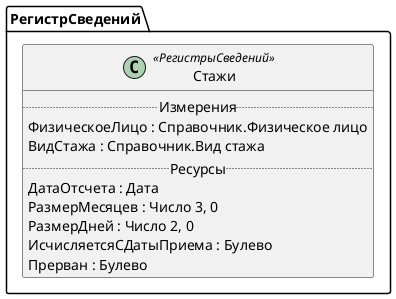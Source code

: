 ﻿@startuml СтажиФизическихЛиц
'!include templates.wsd
'..\include templates.wsd
class РегистрСведений.СтажиФизическихЛиц as "Стажи" <<РегистрыСведений>>
{
..Измерения..
ФизическоеЛицо : Справочник.Физическое лицо
ВидСтажа : Справочник.Вид стажа
..Ресурсы..
ДатаОтсчета : Дата
РазмерМесяцев : Число 3, 0
РазмерДней : Число 2, 0
ИсчисляетсяСДатыПриема : Булево
Прерван : Булево
}
@enduml
